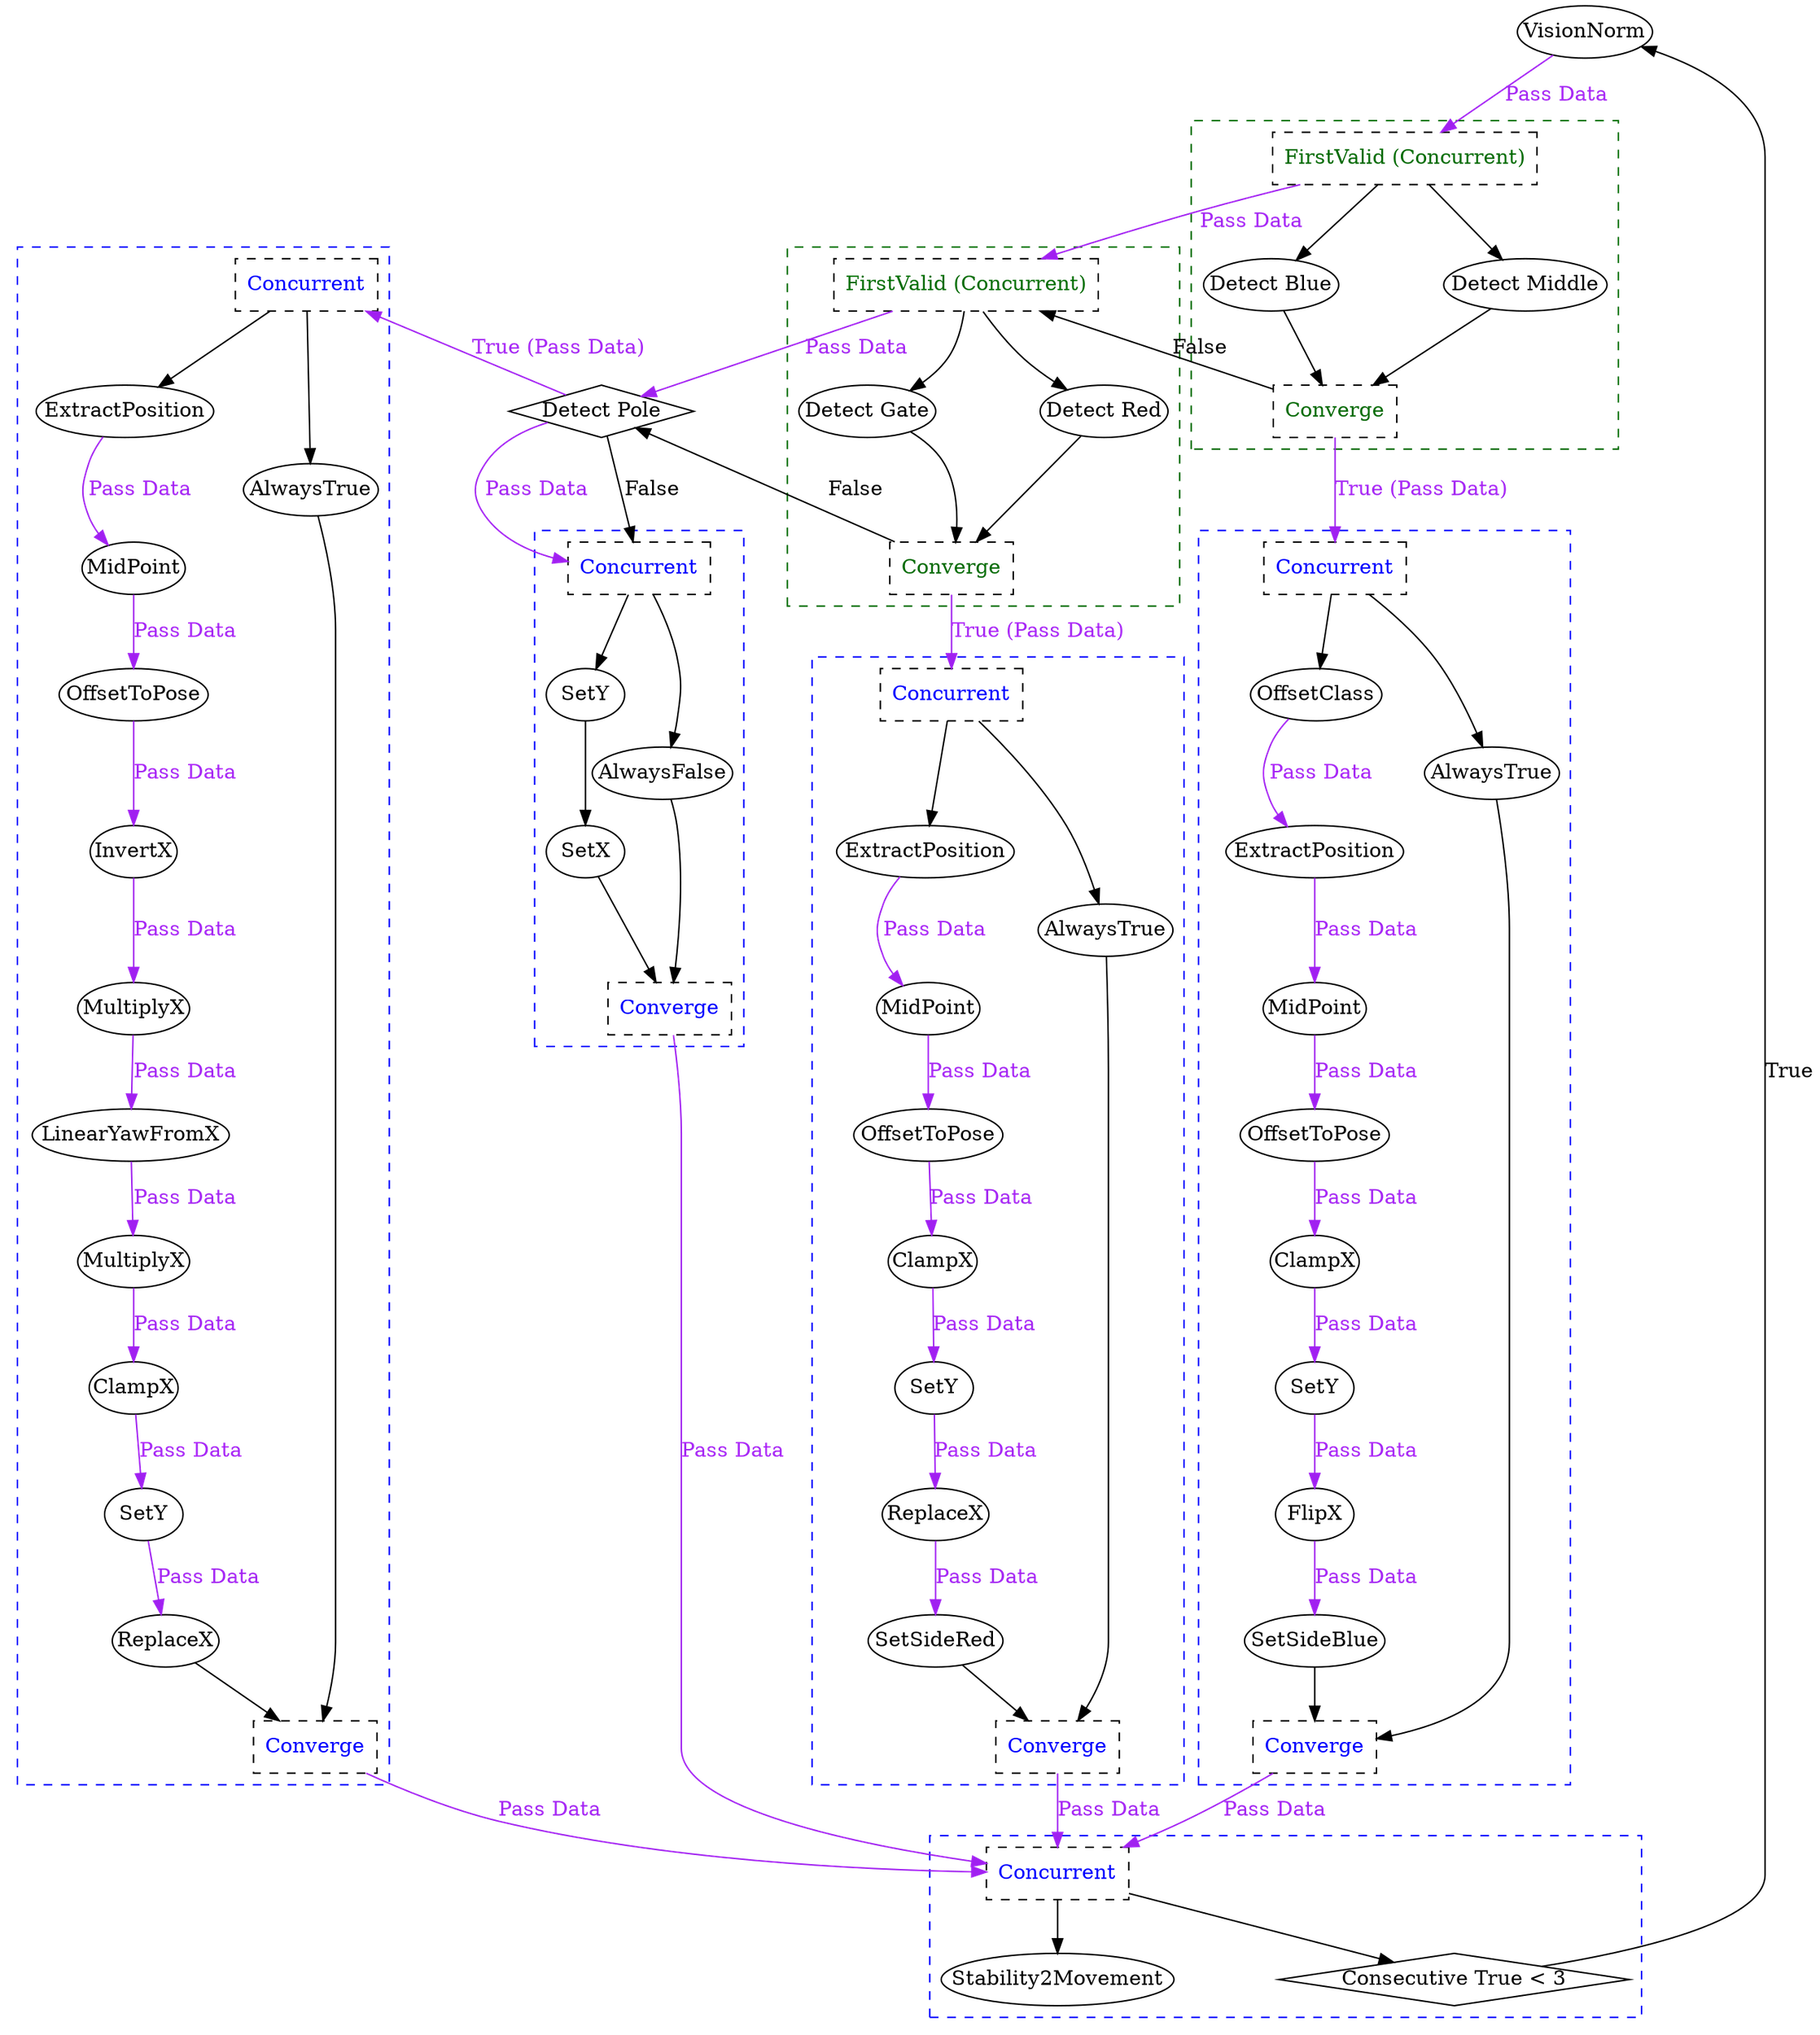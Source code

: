 digraph G {
	splines = true;
	nodesep = 1.0;
	bgcolor = "none"
	"a90e83c1-8f7d-4271-a948-10aad35e782d" [shape = diamond];
	"9f4d5540-1861-4175-b1b2-3af171c1e6b0" [shape = diamond];
	"07180d8f-4606-4f15-a27a-34c9a9ca127f" [shape = diamond];
	"44a06e67-6235-4d8c-b8ed-60955ecf47cc" [shape = diamond];
	subgraph "cluster_8d4f6d1b-ea20-47e6-8b5f-29f2c865a8b0" {
		style = dashed;
		color = blue;
		"b74f1b9d-d0d3-4251-8953-be430069a1a4" -> "7711369f-ca02-4918-b83b-2b813279c45b" [color = purple, fontcolor = purple, label = "Pass Data"];
		"50cee209-da2e-46dc-b29d-fa2909c9f59f" -> "b74f1b9d-d0d3-4251-8953-be430069a1a4" [color = purple, fontcolor = purple, label = "Pass Data"];
		"90692129-414b-48f4-a81e-c1420b09748b" -> "50cee209-da2e-46dc-b29d-fa2909c9f59f" [color = purple, fontcolor = purple, label = "Pass Data"];
		"f371dd0c-a6a8-4a43-8094-2b4534b3e5f2" -> "90692129-414b-48f4-a81e-c1420b09748b" [color = purple, fontcolor = purple, label = "Pass Data"];
		"647be7ae-1724-4c0b-a973-ed98dff48b36" -> "f371dd0c-a6a8-4a43-8094-2b4534b3e5f2" [color = purple, fontcolor = purple, label = "Pass Data"];
		"9ff07bf7-a611-4c1d-91d6-af253c6f0573" -> "647be7ae-1724-4c0b-a973-ed98dff48b36" [color = purple, fontcolor = purple, label = "Pass Data"];
		"e88ecc64-a8c0-43f5-a6ab-8e0130cfa5f6" -> "9ff07bf7-a611-4c1d-91d6-af253c6f0573" [color = purple, fontcolor = purple, label = "Pass Data"];
		"9d46781c-5ba1-44d3-aad5-445de4a48c4e" -> "e88ecc64-a8c0-43f5-a6ab-8e0130cfa5f6";
		"9d46781c-5ba1-44d3-aad5-445de4a48c4e" -> "f359cb31-6bf4-4714-bf01-f3cec3348d93";
		"7711369f-ca02-4918-b83b-2b813279c45b" -> "320f8400-9509-443e-9f82-c67238c79044";
		"f359cb31-6bf4-4714-bf01-f3cec3348d93" -> "320f8400-9509-443e-9f82-c67238c79044";
		"9d46781c-5ba1-44d3-aad5-445de4a48c4e" [label = "Concurrent", shape = box, fontcolor = blue, style = dashed];
		"e88ecc64-a8c0-43f5-a6ab-8e0130cfa5f6" [label = "OffsetClass", margin = 0];
		"9ff07bf7-a611-4c1d-91d6-af253c6f0573" [label = "ExtractPosition", margin = 0];
		"647be7ae-1724-4c0b-a973-ed98dff48b36" [label = "MidPoint", margin = 0];
		"f371dd0c-a6a8-4a43-8094-2b4534b3e5f2" [label = "OffsetToPose", margin = 0];
		"90692129-414b-48f4-a81e-c1420b09748b" [label = "ClampX", margin = 0];
		"50cee209-da2e-46dc-b29d-fa2909c9f59f" [label = "SetY", margin = 0];
		"b74f1b9d-d0d3-4251-8953-be430069a1a4" [label = "FlipX", margin = 0];
		"7711369f-ca02-4918-b83b-2b813279c45b" [label = "SetSideBlue", margin = 0];
		"f359cb31-6bf4-4714-bf01-f3cec3348d93" [label = "AlwaysTrue", margin = 0];
		"320f8400-9509-443e-9f82-c67238c79044" [label = "Converge", shape = box, fontcolor = blue, style = dashed];
	}
	
	subgraph "cluster_c5ec32f6-5987-4a87-86e6-8b0458d549c0" {
		style = dashed;
		color = blue;
		"cd7b55a2-9df9-49e7-80e3-09142e692e4c" -> "713e7539-e6ae-4b11-9483-dddf5317ae0a" [color = purple, fontcolor = purple, label = "Pass Data"];
		"f683613d-468b-4f7b-927c-220bd43acbcc" -> "cd7b55a2-9df9-49e7-80e3-09142e692e4c" [color = purple, fontcolor = purple, label = "Pass Data"];
		"ed209ad5-c12d-4b94-8936-21e0d0970f12" -> "f683613d-468b-4f7b-927c-220bd43acbcc" [color = purple, fontcolor = purple, label = "Pass Data"];
		"570ea414-4dd5-4165-8ec6-7be2d5077f38" -> "ed209ad5-c12d-4b94-8936-21e0d0970f12" [color = purple, fontcolor = purple, label = "Pass Data"];
		"12927e4a-77ce-4ce9-8dd9-29be949fc55f" -> "570ea414-4dd5-4165-8ec6-7be2d5077f38" [color = purple, fontcolor = purple, label = "Pass Data"];
		"5498e312-0ebd-40a6-80bc-e564f903e173" -> "12927e4a-77ce-4ce9-8dd9-29be949fc55f" [color = purple, fontcolor = purple, label = "Pass Data"];
		"42e2e46a-17d3-4f2d-8565-84fe4c503789" -> "5498e312-0ebd-40a6-80bc-e564f903e173";
		"42e2e46a-17d3-4f2d-8565-84fe4c503789" -> "08fa433d-755a-4dcc-a4bb-10ce4eb99e45";
		"713e7539-e6ae-4b11-9483-dddf5317ae0a" -> "9d95fd26-5d20-4752-ae2b-bec0bdf85dc3";
		"08fa433d-755a-4dcc-a4bb-10ce4eb99e45" -> "9d95fd26-5d20-4752-ae2b-bec0bdf85dc3";
		"42e2e46a-17d3-4f2d-8565-84fe4c503789" [label = "Concurrent", shape = box, fontcolor = blue, style = dashed];
		"5498e312-0ebd-40a6-80bc-e564f903e173" [label = "ExtractPosition", margin = 0];
		"12927e4a-77ce-4ce9-8dd9-29be949fc55f" [label = "MidPoint", margin = 0];
		"570ea414-4dd5-4165-8ec6-7be2d5077f38" [label = "OffsetToPose", margin = 0];
		"ed209ad5-c12d-4b94-8936-21e0d0970f12" [label = "ClampX", margin = 0];
		"f683613d-468b-4f7b-927c-220bd43acbcc" [label = "SetY", margin = 0];
		"cd7b55a2-9df9-49e7-80e3-09142e692e4c" [label = "ReplaceX", margin = 0];
		"713e7539-e6ae-4b11-9483-dddf5317ae0a" [label = "SetSideRed", margin = 0];
		"08fa433d-755a-4dcc-a4bb-10ce4eb99e45" [label = "AlwaysTrue", margin = 0];
		"9d95fd26-5d20-4752-ae2b-bec0bdf85dc3" [label = "Converge", shape = box, fontcolor = blue, style = dashed];
	}
	
	subgraph "cluster_3c909b2e-c385-4e9a-8b2a-ae836e1a8c03" {
		style = dashed;
		color = blue;
		"3a0b269b-9820-47bc-8b54-bee94008f9ee" -> "65c2d21c-e5e1-4d13-93d6-4f3dac4666ae" [color = purple, fontcolor = purple, label = "Pass Data"];
		"9858f449-9cf5-4c92-a76d-8446000fb6dc" -> "3a0b269b-9820-47bc-8b54-bee94008f9ee" [color = purple, fontcolor = purple, label = "Pass Data"];
		"e8680804-0850-4f9c-aadb-5da28b1ca3bf" -> "9858f449-9cf5-4c92-a76d-8446000fb6dc" [color = purple, fontcolor = purple, label = "Pass Data"];
		"55ee8acb-95b5-4cda-a668-e7ef2afaa25f" -> "e8680804-0850-4f9c-aadb-5da28b1ca3bf" [color = purple, fontcolor = purple, label = "Pass Data"];
		"ac1068a5-0132-4346-a8cb-2ea85fbb3382" -> "55ee8acb-95b5-4cda-a668-e7ef2afaa25f" [color = purple, fontcolor = purple, label = "Pass Data"];
		"a937067c-e16b-4b59-9df6-3ea4bc8fc13f" -> "ac1068a5-0132-4346-a8cb-2ea85fbb3382" [color = purple, fontcolor = purple, label = "Pass Data"];
		"3daf148b-9fbb-4292-bf06-51e0e8431710" -> "a937067c-e16b-4b59-9df6-3ea4bc8fc13f" [color = purple, fontcolor = purple, label = "Pass Data"];
		"b3ab12c4-e152-417b-b0d7-35e23013c49b" -> "3daf148b-9fbb-4292-bf06-51e0e8431710" [color = purple, fontcolor = purple, label = "Pass Data"];
		"e0761ff5-4dd6-4c98-8850-85c3ace19095" -> "b3ab12c4-e152-417b-b0d7-35e23013c49b" [color = purple, fontcolor = purple, label = "Pass Data"];
		"12f63dc4-9acf-4979-b488-6f575c4f8496" -> "e0761ff5-4dd6-4c98-8850-85c3ace19095";
		"12f63dc4-9acf-4979-b488-6f575c4f8496" -> "912be477-7ec1-42b4-bef9-6de554743767";
		"65c2d21c-e5e1-4d13-93d6-4f3dac4666ae" -> "fc6d943c-794b-437f-92b7-2d6f257a5185";
		"912be477-7ec1-42b4-bef9-6de554743767" -> "fc6d943c-794b-437f-92b7-2d6f257a5185";
		"12f63dc4-9acf-4979-b488-6f575c4f8496" [label = "Concurrent", shape = box, fontcolor = blue, style = dashed];
		"e0761ff5-4dd6-4c98-8850-85c3ace19095" [label = "ExtractPosition", margin = 0];
		"b3ab12c4-e152-417b-b0d7-35e23013c49b" [label = "MidPoint", margin = 0];
		"3daf148b-9fbb-4292-bf06-51e0e8431710" [label = "OffsetToPose", margin = 0];
		"a937067c-e16b-4b59-9df6-3ea4bc8fc13f" [label = "InvertX", margin = 0];
		"ac1068a5-0132-4346-a8cb-2ea85fbb3382" [label = "MultiplyX", margin = 0];
		"55ee8acb-95b5-4cda-a668-e7ef2afaa25f" [label = "LinearYawFromX", margin = 0];
		"e8680804-0850-4f9c-aadb-5da28b1ca3bf" [label = "MultiplyX", margin = 0];
		"9858f449-9cf5-4c92-a76d-8446000fb6dc" [label = "ClampX", margin = 0];
		"3a0b269b-9820-47bc-8b54-bee94008f9ee" [label = "SetY", margin = 0];
		"65c2d21c-e5e1-4d13-93d6-4f3dac4666ae" [label = "ReplaceX", margin = 0];
		"912be477-7ec1-42b4-bef9-6de554743767" [label = "AlwaysTrue", margin = 0];
		"fc6d943c-794b-437f-92b7-2d6f257a5185" [label = "Converge", shape = box, fontcolor = blue, style = dashed];
	}
	
	subgraph "cluster_0fdb0756-b7e5-4bd1-9b04-312040cf535f" {
		style = dashed;
		color = blue;
		"c841a929-d4bb-496c-9e1e-28e16ecaa708" -> "4fa236c0-0e4d-4b63-af55-5fcf7e9dcd09" ;
		"01a7d8f5-d545-4b68-9265-2e371d3a3f35" -> "c841a929-d4bb-496c-9e1e-28e16ecaa708";
		"01a7d8f5-d545-4b68-9265-2e371d3a3f35" -> "8da70b2b-7b8c-4fda-81db-1e08500aa223";
		"4fa236c0-0e4d-4b63-af55-5fcf7e9dcd09" -> "ee5f759f-dcfa-4f84-aa03-e08305b496fb";
		"8da70b2b-7b8c-4fda-81db-1e08500aa223" -> "ee5f759f-dcfa-4f84-aa03-e08305b496fb";
		"01a7d8f5-d545-4b68-9265-2e371d3a3f35" [label = "Concurrent", shape = box, fontcolor = blue, style = dashed];
		"c841a929-d4bb-496c-9e1e-28e16ecaa708" [label = "SetY", margin = 0];
		"4fa236c0-0e4d-4b63-af55-5fcf7e9dcd09" [label = "SetX", margin = 0];
		"8da70b2b-7b8c-4fda-81db-1e08500aa223" [label = "AlwaysFalse", margin = 0];
		"ee5f759f-dcfa-4f84-aa03-e08305b496fb" [label = "Converge", shape = box, fontcolor = blue, style = dashed];
	}
	
	subgraph "cluster_8f5673ca-6ca7-488d-a815-02da98749560" {
		style = dashed;
		color = darkgreen;
		"b3b2dee4-492b-4c0d-b554-4e91cd837f39" -> "6ade952c-3bc1-45ed-abe5-5ec9c98630b9";
		"b3b2dee4-492b-4c0d-b554-4e91cd837f39" -> "d3f8617a-ec6f-4b31-92ae-fdc8566d2408";
		"6ade952c-3bc1-45ed-abe5-5ec9c98630b9" -> "9f4d5540-1861-4175-b1b2-3af171c1e6b0";
		"d3f8617a-ec6f-4b31-92ae-fdc8566d2408" -> "9f4d5540-1861-4175-b1b2-3af171c1e6b0";
		"b3b2dee4-492b-4c0d-b554-4e91cd837f39" [label = "FirstValid (Concurrent)", shape = box, fontcolor = darkgreen, style = dashed];
		"6ade952c-3bc1-45ed-abe5-5ec9c98630b9" [label = "Detect Gate", margin = 0];
		"d3f8617a-ec6f-4b31-92ae-fdc8566d2408" [label = "Detect Red", margin = 0];
		"9f4d5540-1861-4175-b1b2-3af171c1e6b0" [label = "Converge", shape = box, fontcolor = darkgreen, style = dashed];
	}
	
	subgraph "cluster_c528146a-64c9-415d-83a1-25cad1aa8fb2" {
		style = dashed;
		color = darkgreen;
		"bd93c898-b271-4972-b6d2-4dab42563ab9" -> "6d9ab36f-99ed-431c-bd49-ff064322d051";
		"bd93c898-b271-4972-b6d2-4dab42563ab9" -> "3c7a078f-2c0a-467c-b339-3b0f91ba7bdc";
		"6d9ab36f-99ed-431c-bd49-ff064322d051" -> "07180d8f-4606-4f15-a27a-34c9a9ca127f";
		"3c7a078f-2c0a-467c-b339-3b0f91ba7bdc" -> "07180d8f-4606-4f15-a27a-34c9a9ca127f";
		"bd93c898-b271-4972-b6d2-4dab42563ab9" [label = "FirstValid (Concurrent)", shape = box, fontcolor = darkgreen, style = dashed];
		"6d9ab36f-99ed-431c-bd49-ff064322d051" [label = "Detect Blue", margin = 0];
		"3c7a078f-2c0a-467c-b339-3b0f91ba7bdc" [label = "Detect Middle", margin = 0];
		"07180d8f-4606-4f15-a27a-34c9a9ca127f" [label = "Converge", shape = box, fontcolor = darkgreen, style = dashed];
	}
	
	subgraph "cluster_56d3fbff-ea7d-4b96-a9dd-786b01aa4343" {
		style = dashed;
		color = blue;
		"dc6df85b-51bf-4924-b7c5-efa1af839fcf" -> "6ef2770d-ab6d-4247-a8d8-81103c02f39f";
		"dc6df85b-51bf-4924-b7c5-efa1af839fcf" -> "44a06e67-6235-4d8c-b8ed-60955ecf47cc";
		"dc6df85b-51bf-4924-b7c5-efa1af839fcf" [label = "Concurrent", shape = box, fontcolor = blue, style = dashed];
		"6ef2770d-ab6d-4247-a8d8-81103c02f39f" [label = "Stability2Movement", margin = 0];
		"44a06e67-6235-4d8c-b8ed-60955ecf47cc" [label = "Consecutive True < 3", margin = 0];
	}
	
	"a90e83c1-8f7d-4271-a948-10aad35e782d" -> "12f63dc4-9acf-4979-b488-6f575c4f8496" [color = purple, fontcolor = purple, label = "True (Pass Data)"];
	"a90e83c1-8f7d-4271-a948-10aad35e782d" -> "01a7d8f5-d545-4b68-9265-2e371d3a3f35" [label = "False"];
	"a90e83c1-8f7d-4271-a948-10aad35e782d" -> "01a7d8f5-d545-4b68-9265-2e371d3a3f35" [color = purple, fontcolor = purple, label = "Pass Data"];
	"9f4d5540-1861-4175-b1b2-3af171c1e6b0" -> "42e2e46a-17d3-4f2d-8565-84fe4c503789" [color = purple, fontcolor = purple, label = "True (Pass Data)"];
	"9f4d5540-1861-4175-b1b2-3af171c1e6b0" -> "a90e83c1-8f7d-4271-a948-10aad35e782d" [label = "False"];
	"b3b2dee4-492b-4c0d-b554-4e91cd837f39" -> "a90e83c1-8f7d-4271-a948-10aad35e782d" [color = purple, fontcolor = purple, label = "Pass Data"];
	"07180d8f-4606-4f15-a27a-34c9a9ca127f" -> "9d46781c-5ba1-44d3-aad5-445de4a48c4e" [color = purple, fontcolor = purple, label = "True (Pass Data)"];
	"07180d8f-4606-4f15-a27a-34c9a9ca127f" -> "b3b2dee4-492b-4c0d-b554-4e91cd837f39" [label = "False"];
	"bd93c898-b271-4972-b6d2-4dab42563ab9" -> "b3b2dee4-492b-4c0d-b554-4e91cd837f39" [color = purple, fontcolor = purple, label = "Pass Data"];
	"320f8400-9509-443e-9f82-c67238c79044" -> "dc6df85b-51bf-4924-b7c5-efa1af839fcf" [color = purple, fontcolor = purple, label = "Pass Data"];
	"9d95fd26-5d20-4752-ae2b-bec0bdf85dc3" -> "dc6df85b-51bf-4924-b7c5-efa1af839fcf" [color = purple, fontcolor = purple, label = "Pass Data"];
	"fc6d943c-794b-437f-92b7-2d6f257a5185" -> "dc6df85b-51bf-4924-b7c5-efa1af839fcf" [color = purple, fontcolor = purple, label = "Pass Data"];
	"ee5f759f-dcfa-4f84-aa03-e08305b496fb" -> "dc6df85b-51bf-4924-b7c5-efa1af839fcf" [color = purple, fontcolor = purple, label = "Pass Data"];
	"56b22c32-816e-4aa9-9af0-57d4c86cca2b" -> "bd93c898-b271-4972-b6d2-4dab42563ab9" [color = purple, fontcolor = purple, label = "Pass Data"];
	"44a06e67-6235-4d8c-b8ed-60955ecf47cc" -> "56b22c32-816e-4aa9-9af0-57d4c86cca2b" [label = "True"];
	"56b22c32-816e-4aa9-9af0-57d4c86cca2b" [label = "VisionNorm", margin = 0];
	"a90e83c1-8f7d-4271-a948-10aad35e782d" [label = "Detect Pole", margin = 0];
}
